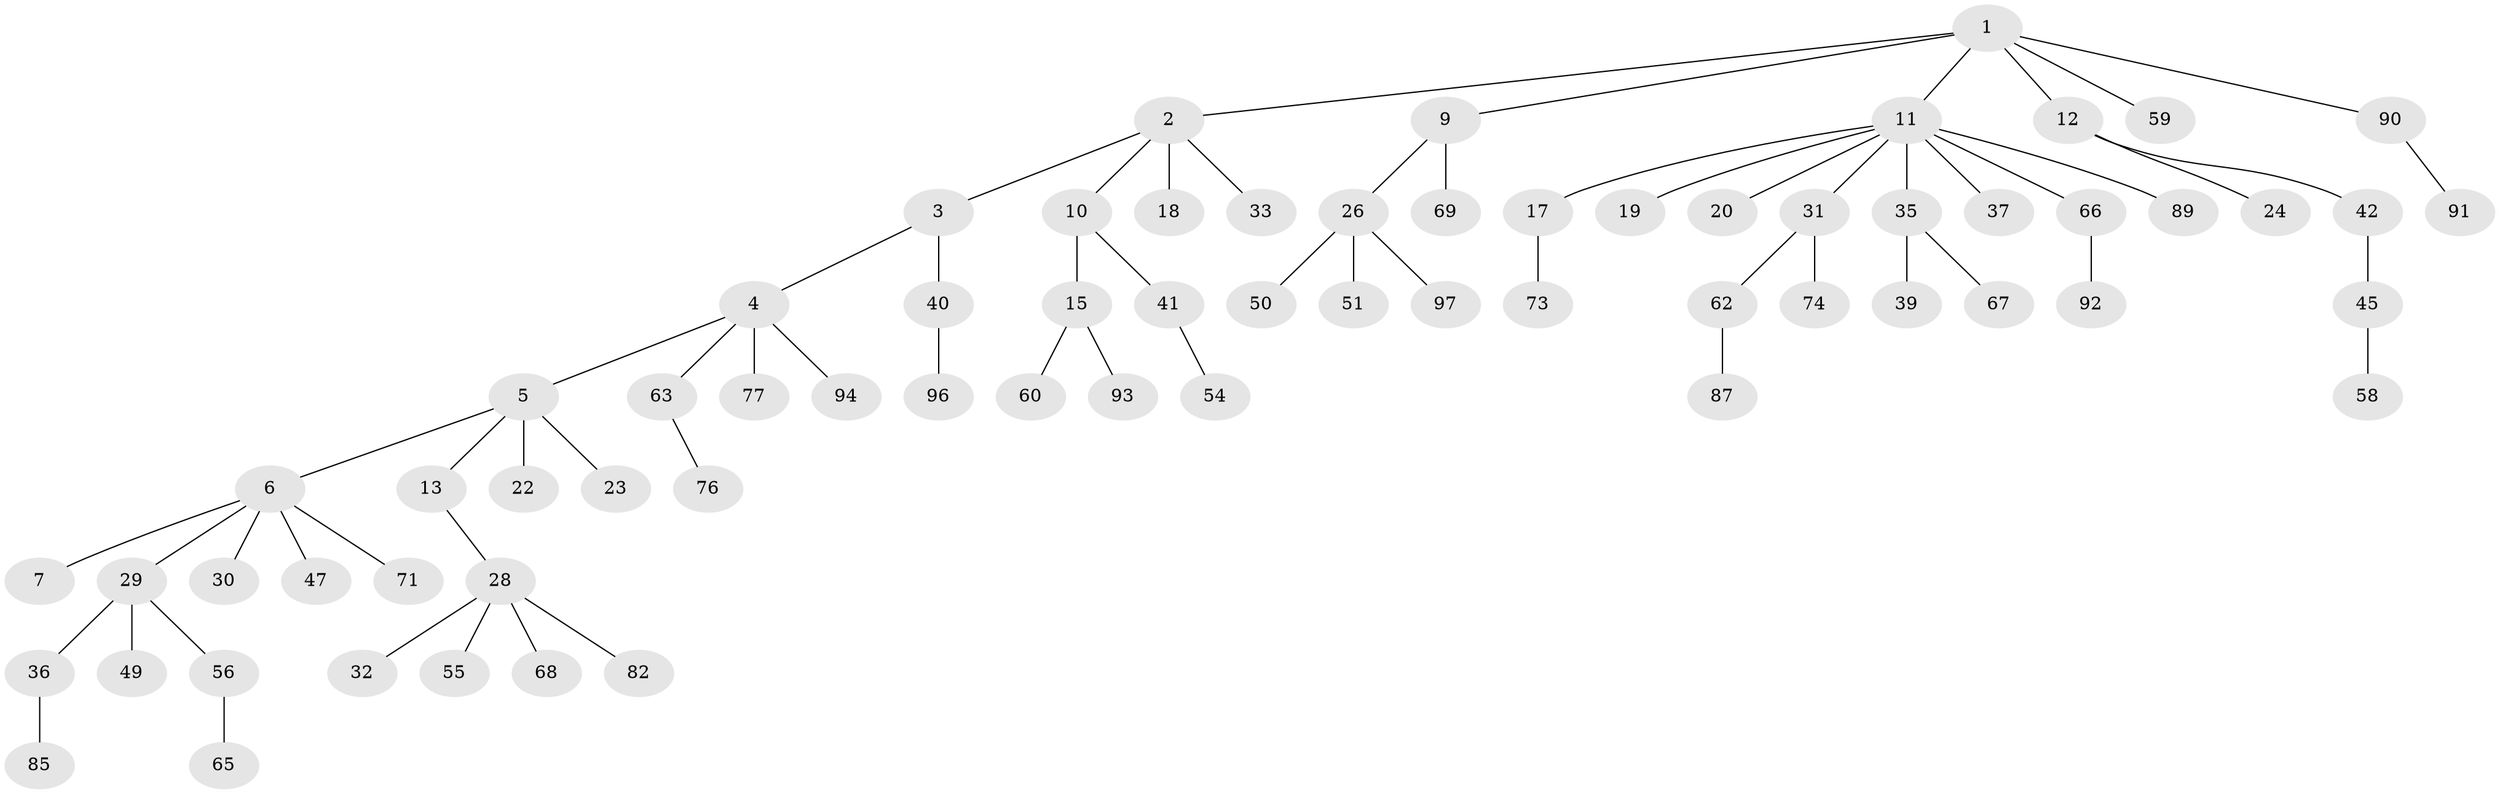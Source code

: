 // original degree distribution, {6: 0.04, 4: 0.07, 5: 0.04, 1: 0.53, 2: 0.23, 3: 0.09}
// Generated by graph-tools (version 1.1) at 2025/38/02/21/25 10:38:55]
// undirected, 68 vertices, 67 edges
graph export_dot {
graph [start="1"]
  node [color=gray90,style=filled];
  1 [super="+8"];
  2 [super="+57"];
  3 [super="+72"];
  4 [super="+88"];
  5 [super="+98"];
  6 [super="+25"];
  7;
  9 [super="+86"];
  10;
  11 [super="+14"];
  12 [super="+34"];
  13 [super="+27"];
  15 [super="+16"];
  17 [super="+38"];
  18;
  19 [super="+46"];
  20 [super="+21"];
  22 [super="+99"];
  23;
  24 [super="+48"];
  26 [super="+83"];
  28 [super="+52"];
  29 [super="+80"];
  30;
  31 [super="+44"];
  32;
  33;
  35 [super="+81"];
  36;
  37;
  39 [super="+43"];
  40 [super="+100"];
  41 [super="+53"];
  42;
  45 [super="+78"];
  47;
  49;
  50;
  51 [super="+61"];
  54 [super="+70"];
  55;
  56 [super="+64"];
  58;
  59;
  60;
  62 [super="+79"];
  63;
  65;
  66 [super="+95"];
  67;
  68;
  69 [super="+75"];
  71;
  73 [super="+84"];
  74;
  76;
  77;
  82;
  85;
  87;
  89;
  90;
  91;
  92;
  93;
  94;
  96;
  97;
  1 -- 2;
  1 -- 9;
  1 -- 11;
  1 -- 12;
  1 -- 90;
  1 -- 59;
  2 -- 3;
  2 -- 10;
  2 -- 18;
  2 -- 33;
  3 -- 4;
  3 -- 40;
  4 -- 5;
  4 -- 63;
  4 -- 77;
  4 -- 94;
  5 -- 6;
  5 -- 13;
  5 -- 22;
  5 -- 23;
  6 -- 7;
  6 -- 47;
  6 -- 71;
  6 -- 29;
  6 -- 30;
  9 -- 26;
  9 -- 69;
  10 -- 15;
  10 -- 41;
  11 -- 17;
  11 -- 37;
  11 -- 89;
  11 -- 66;
  11 -- 35;
  11 -- 19;
  11 -- 20;
  11 -- 31;
  12 -- 24;
  12 -- 42;
  13 -- 28;
  15 -- 60;
  15 -- 93;
  17 -- 73;
  26 -- 50;
  26 -- 51;
  26 -- 97;
  28 -- 32;
  28 -- 68;
  28 -- 82;
  28 -- 55;
  29 -- 36;
  29 -- 49;
  29 -- 56;
  31 -- 62;
  31 -- 74;
  35 -- 39;
  35 -- 67;
  36 -- 85;
  40 -- 96;
  41 -- 54;
  42 -- 45;
  45 -- 58;
  56 -- 65;
  62 -- 87;
  63 -- 76;
  66 -- 92;
  90 -- 91;
}
